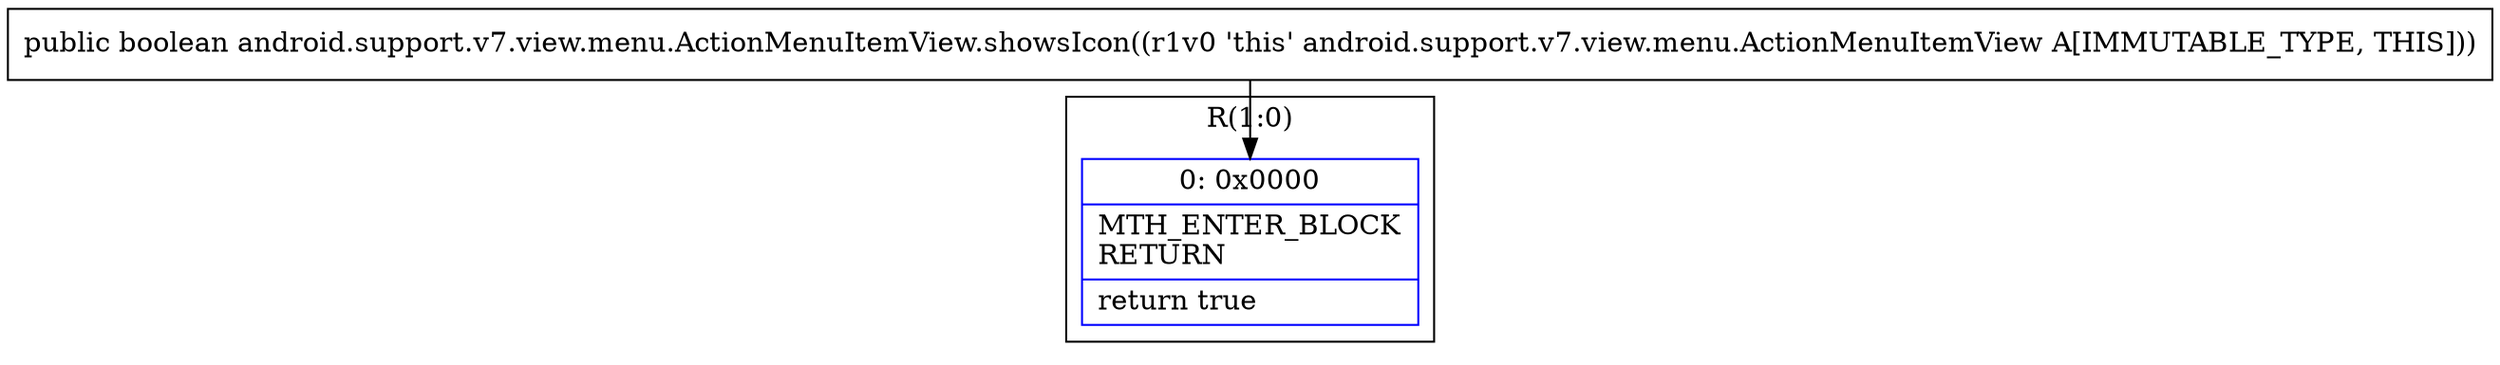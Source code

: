 digraph "CFG forandroid.support.v7.view.menu.ActionMenuItemView.showsIcon()Z" {
subgraph cluster_Region_1156086847 {
label = "R(1:0)";
node [shape=record,color=blue];
Node_0 [shape=record,label="{0\:\ 0x0000|MTH_ENTER_BLOCK\lRETURN\l|return true\l}"];
}
MethodNode[shape=record,label="{public boolean android.support.v7.view.menu.ActionMenuItemView.showsIcon((r1v0 'this' android.support.v7.view.menu.ActionMenuItemView A[IMMUTABLE_TYPE, THIS])) }"];
MethodNode -> Node_0;
}

